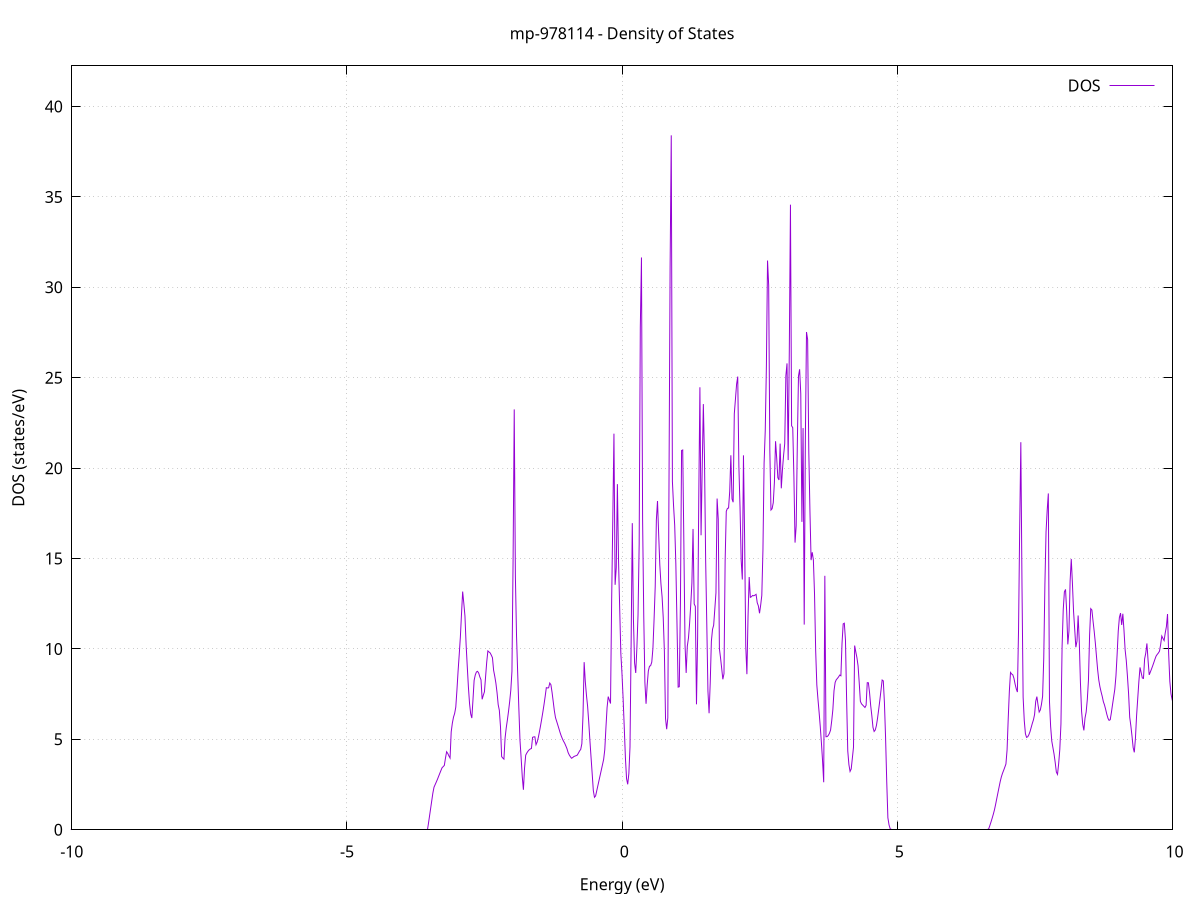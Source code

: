 set title 'mp-978114 - Density of States'
set xlabel 'Energy (eV)'
set ylabel 'DOS (states/eV)'
set grid
set xrange [-10:10]
set yrange [0:42.245]
set xzeroaxis lt -1
set terminal png size 800,600
set output 'mp-978114_dos_gnuplot.png'
plot '-' using 1:2 with lines title 'DOS'
-18.704300 0.000000
-18.683500 0.000000
-18.662600 0.000000
-18.641800 0.000000
-18.621000 0.000000
-18.600200 0.000000
-18.579300 0.000000
-18.558500 0.000000
-18.537700 0.000000
-18.516900 0.000000
-18.496000 0.000000
-18.475200 0.000000
-18.454400 0.000000
-18.433600 0.000000
-18.412700 0.000000
-18.391900 0.000000
-18.371100 0.000000
-18.350300 0.000000
-18.329400 0.000000
-18.308600 0.000000
-18.287800 0.000000
-18.267000 0.000000
-18.246100 0.000000
-18.225300 0.000000
-18.204500 0.000000
-18.183700 0.000000
-18.162800 0.000000
-18.142000 0.000000
-18.121200 0.000000
-18.100400 0.000000
-18.079500 0.000000
-18.058700 0.000000
-18.037900 0.000000
-18.017100 0.000000
-17.996200 0.000000
-17.975400 0.000000
-17.954600 0.000000
-17.933800 0.000000
-17.912900 0.000000
-17.892100 0.000000
-17.871300 0.000000
-17.850500 0.000000
-17.829600 0.000000
-17.808800 0.000000
-17.788000 0.000000
-17.767200 0.000000
-17.746300 0.000000
-17.725500 0.000000
-17.704700 0.000000
-17.683900 0.000000
-17.663000 0.000000
-17.642200 0.000000
-17.621400 0.000000
-17.600600 0.000000
-17.579700 0.000000
-17.558900 0.000000
-17.538100 0.000000
-17.517200 0.000000
-17.496400 0.000000
-17.475600 0.000000
-17.454800 0.000000
-17.433900 0.000000
-17.413100 0.000000
-17.392300 0.000000
-17.371500 0.000000
-17.350600 0.000000
-17.329800 0.000000
-17.309000 0.000000
-17.288200 0.000000
-17.267300 0.000000
-17.246500 0.000000
-17.225700 0.000000
-17.204900 0.000000
-17.184000 0.000000
-17.163200 0.000000
-17.142400 0.000000
-17.121600 0.000000
-17.100700 0.000000
-17.079900 0.000000
-17.059100 0.000000
-17.038300 0.000000
-17.017400 0.000000
-16.996600 0.000000
-16.975800 0.000000
-16.955000 0.000000
-16.934100 0.000000
-16.913300 0.000000
-16.892500 0.000000
-16.871700 0.000000
-16.850800 0.000000
-16.830000 0.000000
-16.809200 0.393900
-16.788400 4.733800
-16.767500 9.922000
-16.746700 14.066400
-16.725900 78.865000
-16.705100 23.081100
-16.684200 32.613800
-16.663400 41.242500
-16.642600 24.025300
-16.621800 0.000000
-16.600900 49.071900
-16.580100 19.322300
-16.559300 15.055100
-16.538500 11.941600
-16.517600 11.370200
-16.496800 11.734000
-16.476000 46.286700
-16.455200 9.627600
-16.434300 8.097700
-16.413500 6.567700
-16.392700 5.411200
-16.371900 5.620400
-16.351000 5.633800
-16.330200 4.617400
-16.309400 3.591700
-16.288600 2.531000
-16.267700 1.470200
-16.246900 0.409400
-16.226100 0.000000
-16.205200 125.026800
-16.184400 37.449300
-16.163600 130.464800
-16.142800 181.017900
-16.121900 5.435500
-16.101100 25.346600
-16.080300 123.324900
-16.059500 213.814900
-16.038600 82.612600
-16.017800 84.034500
-15.997000 26.185900
-15.976200 48.648000
-15.955300 18.072800
-15.934500 64.798500
-15.913700 42.269000
-15.892900 56.877900
-15.872000 47.987000
-15.851200 23.404000
-15.830400 89.347300
-15.809600 43.961400
-15.788700 264.346500
-15.767900 28.680700
-15.747100 127.123400
-15.726300 338.937300
-15.705400 793.105300
-15.684600 0.000000
-15.663800 189.474500
-15.643000 0.000000
-15.622100 1010.851700
-15.601300 0.000000
-15.580500 106.605900
-15.559700 0.000000
-15.538800 0.000000
-15.518000 0.000000
-15.497200 0.000000
-15.476400 0.000000
-15.455500 0.000000
-15.434700 0.000000
-15.413900 0.000000
-15.393100 0.000000
-15.372200 0.000000
-15.351400 0.000000
-15.330600 0.000000
-15.309800 0.000000
-15.288900 0.000000
-15.268100 0.000000
-15.247300 0.000000
-15.226500 0.000000
-15.205600 0.000000
-15.184800 0.000000
-15.164000 0.000000
-15.143200 0.000000
-15.122300 0.000000
-15.101500 0.000000
-15.080700 0.000000
-15.059900 0.000000
-15.039000 0.000000
-15.018200 0.000000
-14.997400 0.000000
-14.976500 0.000000
-14.955700 0.000000
-14.934900 0.000000
-14.914100 0.000000
-14.893200 0.000000
-14.872400 0.000000
-14.851600 0.000000
-14.830800 0.000000
-14.809900 0.000000
-14.789100 0.000000
-14.768300 0.000000
-14.747500 0.000000
-14.726600 0.000000
-14.705800 0.000000
-14.685000 0.000000
-14.664200 0.000000
-14.643300 0.000000
-14.622500 0.000000
-14.601700 0.000000
-14.580900 0.000000
-14.560000 0.000000
-14.539200 0.000000
-14.518400 0.000000
-14.497600 0.000000
-14.476700 0.000000
-14.455900 0.000000
-14.435100 0.000000
-14.414300 0.000000
-14.393400 0.000000
-14.372600 0.000000
-14.351800 0.000000
-14.331000 0.000000
-14.310100 0.000000
-14.289300 0.000000
-14.268500 0.000000
-14.247700 0.000000
-14.226800 0.000000
-14.206000 0.000000
-14.185200 0.000000
-14.164400 0.000000
-14.143500 0.442100
-14.122700 0.887300
-14.101900 1.332500
-14.081100 1.777800
-14.060200 2.223000
-14.039400 2.668200
-14.018600 2.900600
-13.997800 2.833600
-13.976900 2.707700
-13.956100 2.581800
-13.935300 2.456000
-13.914500 2.330100
-13.893600 2.206200
-13.872800 2.278000
-13.852000 2.349700
-13.831200 2.421500
-13.810300 2.493300
-13.789500 2.565100
-13.768700 2.636800
-13.747900 3.061500
-13.727000 3.496200
-13.706200 3.930900
-13.685400 5.921300
-13.664500 6.160500
-13.643700 6.399600
-13.622900 6.793500
-13.602100 8.418400
-13.581200 9.813000
-13.560400 8.270400
-13.539600 7.949800
-13.518800 7.948700
-13.497900 7.031100
-13.477100 6.012800
-13.456300 6.166700
-13.435500 6.514900
-13.414600 6.834600
-13.393800 7.145400
-13.373000 7.456300
-13.352200 7.579300
-13.331300 7.591000
-13.310500 7.602700
-13.289700 9.112800
-13.268900 9.144100
-13.248000 9.207300
-13.227200 13.714500
-13.206400 12.638100
-13.185600 6.324600
-13.164700 6.073500
-13.143900 5.822400
-13.123100 10.177100
-13.102300 9.841800
-13.081400 14.414100
-13.060600 17.591700
-13.039800 19.411900
-13.019000 13.582500
-12.998100 10.471900
-12.977300 7.361300
-12.956500 2.811100
-12.935700 23.813100
-12.914800 17.242400
-12.894000 17.582600
-12.873200 12.148500
-12.852400 28.877200
-12.831500 10.056900
-12.810700 9.086700
-12.789900 8.116600
-12.769100 7.413200
-12.748200 7.063100
-12.727400 6.713100
-12.706600 6.363000
-12.685800 6.438100
-12.664900 6.453800
-12.644100 5.828100
-12.623300 5.341600
-12.602500 5.008600
-12.581600 4.702500
-12.560800 4.529600
-12.540000 4.356500
-12.519200 3.826400
-12.498300 3.288700
-12.477500 2.746700
-12.456700 2.124500
-12.435800 1.502200
-12.415000 10.751300
-12.394200 13.604000
-12.373400 10.599400
-12.352500 10.465600
-12.331700 10.220600
-12.310900 9.990500
-12.290100 9.568700
-12.269200 8.692100
-12.248400 7.815600
-12.227600 6.939100
-12.206800 6.062600
-12.185900 5.207500
-12.165100 3.940100
-12.144300 9.189800
-12.123500 16.632300
-12.102600 25.867000
-12.081800 24.002600
-12.061000 21.789300
-12.040200 22.585300
-12.019300 22.426400
-11.998500 26.365500
-11.977700 40.270100
-11.956900 34.802500
-11.936000 26.377100
-11.915200 0.000000
-11.894400 0.000000
-11.873600 12.914700
-11.852700 26.111500
-11.831900 29.866400
-11.811100 15.617100
-11.790300 18.088300
-11.769400 22.532300
-11.748600 9.940300
-11.727800 8.537600
-11.707000 7.134900
-11.686100 5.732200
-11.665300 4.774800
-11.644500 4.751300
-11.623700 4.702700
-11.602800 4.159100
-11.582000 3.615600
-11.561200 3.032300
-11.540400 2.177900
-11.519500 1.323500
-11.498700 0.469100
-11.477900 0.000000
-11.457100 0.000000
-11.436200 0.000000
-11.415400 0.000000
-11.394600 0.000000
-11.373800 0.000000
-11.352900 0.000000
-11.332100 0.000000
-11.311300 0.000000
-11.290500 0.000000
-11.269600 0.000000
-11.248800 0.000000
-11.228000 0.000000
-11.207200 0.000000
-11.186300 0.000000
-11.165500 0.000000
-11.144700 0.000000
-11.123800 0.000000
-11.103000 0.000000
-11.082200 0.000000
-11.061400 0.000000
-11.040500 0.000000
-11.019700 0.000000
-10.998900 0.000000
-10.978100 0.000000
-10.957200 0.000000
-10.936400 0.000000
-10.915600 0.000000
-10.894800 0.000000
-10.873900 0.000000
-10.853100 0.000000
-10.832300 0.000000
-10.811500 0.000000
-10.790600 0.000000
-10.769800 0.000000
-10.749000 0.000000
-10.728200 0.000000
-10.707300 0.000000
-10.686500 0.000000
-10.665700 0.000000
-10.644900 0.000000
-10.624000 0.000000
-10.603200 0.000000
-10.582400 0.000000
-10.561600 0.000000
-10.540700 0.000000
-10.519900 0.000000
-10.499100 0.000000
-10.478300 0.000000
-10.457400 0.000000
-10.436600 0.000000
-10.415800 0.000000
-10.395000 0.000000
-10.374100 0.000000
-10.353300 0.000000
-10.332500 0.000000
-10.311700 0.000000
-10.290800 0.000000
-10.270000 0.000000
-10.249200 0.000000
-10.228400 0.000000
-10.207500 0.000000
-10.186700 0.000000
-10.165900 0.000000
-10.145100 0.000000
-10.124200 0.000000
-10.103400 0.000000
-10.082600 0.000000
-10.061800 0.000000
-10.040900 0.000000
-10.020100 0.000000
-9.999300 0.000000
-9.978500 0.000000
-9.957600 0.000000
-9.936800 0.000000
-9.916000 0.000000
-9.895100 0.000000
-9.874300 0.000000
-9.853500 0.000000
-9.832700 0.000000
-9.811800 0.000000
-9.791000 0.000000
-9.770200 0.000000
-9.749400 0.000000
-9.728500 0.000000
-9.707700 0.000000
-9.686900 0.000000
-9.666100 0.000000
-9.645200 0.000000
-9.624400 0.000000
-9.603600 0.000000
-9.582800 0.000000
-9.561900 0.000000
-9.541100 0.000000
-9.520300 0.000000
-9.499500 0.000000
-9.478600 0.000000
-9.457800 0.000000
-9.437000 0.000000
-9.416200 0.000000
-9.395300 0.000000
-9.374500 0.000000
-9.353700 0.000000
-9.332900 0.000000
-9.312000 0.000000
-9.291200 0.000000
-9.270400 0.000000
-9.249600 0.000000
-9.228700 0.000000
-9.207900 0.000000
-9.187100 0.000000
-9.166300 0.000000
-9.145400 0.000000
-9.124600 0.000000
-9.103800 0.000000
-9.083000 0.000000
-9.062100 0.000000
-9.041300 0.000000
-9.020500 0.000000
-8.999700 0.000000
-8.978800 0.000000
-8.958000 0.000000
-8.937200 0.000000
-8.916400 0.000000
-8.895500 0.000000
-8.874700 0.000000
-8.853900 0.000000
-8.833100 0.000000
-8.812200 0.000000
-8.791400 0.000000
-8.770600 0.000000
-8.749800 0.000000
-8.728900 0.000000
-8.708100 0.000000
-8.687300 0.000000
-8.666500 0.000000
-8.645600 0.000000
-8.624800 0.000000
-8.604000 0.000000
-8.583100 0.000000
-8.562300 0.000000
-8.541500 0.000000
-8.520700 0.000000
-8.499800 0.000000
-8.479000 0.000000
-8.458200 0.000000
-8.437400 0.000000
-8.416500 0.000000
-8.395700 0.000000
-8.374900 0.000000
-8.354100 0.000000
-8.333200 0.000000
-8.312400 0.000000
-8.291600 0.000000
-8.270800 0.000000
-8.249900 0.000000
-8.229100 0.000000
-8.208300 0.000000
-8.187500 0.000000
-8.166600 0.000000
-8.145800 0.000000
-8.125000 0.000000
-8.104200 0.000000
-8.083300 0.000000
-8.062500 0.000000
-8.041700 0.000000
-8.020900 0.000000
-8.000000 0.000000
-7.979200 0.000000
-7.958400 0.000000
-7.937600 0.000000
-7.916700 0.000000
-7.895900 0.000000
-7.875100 0.000000
-7.854300 0.000000
-7.833400 0.000000
-7.812600 0.000000
-7.791800 0.000000
-7.771000 0.000000
-7.750100 0.000000
-7.729300 0.000000
-7.708500 0.000000
-7.687700 0.000000
-7.666800 0.000000
-7.646000 0.000000
-7.625200 0.000000
-7.604400 0.000000
-7.583500 0.000000
-7.562700 0.000000
-7.541900 0.000000
-7.521100 0.000000
-7.500200 0.000000
-7.479400 0.000000
-7.458600 0.000000
-7.437800 0.000000
-7.416900 0.000000
-7.396100 0.000000
-7.375300 0.000000
-7.354400 0.000000
-7.333600 0.000000
-7.312800 0.000000
-7.292000 0.000000
-7.271100 0.000000
-7.250300 0.000000
-7.229500 0.000000
-7.208700 0.000000
-7.187800 0.000000
-7.167000 0.000000
-7.146200 0.000000
-7.125400 0.000000
-7.104500 0.000000
-7.083700 0.000000
-7.062900 0.000000
-7.042100 0.000000
-7.021200 0.000000
-7.000400 0.000000
-6.979600 0.000000
-6.958800 0.000000
-6.937900 0.000000
-6.917100 0.000000
-6.896300 0.000000
-6.875500 0.000000
-6.854600 0.000000
-6.833800 0.000000
-6.813000 0.000000
-6.792200 0.000000
-6.771300 0.000000
-6.750500 0.000000
-6.729700 0.000000
-6.708900 0.000000
-6.688000 0.000000
-6.667200 0.000000
-6.646400 0.000000
-6.625600 0.000000
-6.604700 0.000000
-6.583900 0.000000
-6.563100 0.000000
-6.542300 0.000000
-6.521400 0.000000
-6.500600 0.000000
-6.479800 0.000000
-6.459000 0.000000
-6.438100 0.000000
-6.417300 0.000000
-6.396500 0.000000
-6.375700 0.000000
-6.354800 0.000000
-6.334000 0.000000
-6.313200 0.000000
-6.292400 0.000000
-6.271500 0.000000
-6.250700 0.000000
-6.229900 0.000000
-6.209100 0.000000
-6.188200 0.000000
-6.167400 0.000000
-6.146600 0.000000
-6.125800 0.000000
-6.104900 0.000000
-6.084100 0.000000
-6.063300 0.000000
-6.042400 0.000000
-6.021600 0.000000
-6.000800 0.000000
-5.980000 0.000000
-5.959100 0.000000
-5.938300 0.000000
-5.917500 0.000000
-5.896700 0.000000
-5.875800 0.000000
-5.855000 0.000000
-5.834200 0.000000
-5.813400 0.000000
-5.792500 0.000000
-5.771700 0.000000
-5.750900 0.000000
-5.730100 0.000000
-5.709200 0.000000
-5.688400 0.000000
-5.667600 0.000000
-5.646800 0.000000
-5.625900 0.000000
-5.605100 0.000000
-5.584300 0.000000
-5.563500 0.000000
-5.542600 0.000000
-5.521800 0.000000
-5.501000 0.000000
-5.480200 0.000000
-5.459300 0.000000
-5.438500 0.000000
-5.417700 0.000000
-5.396900 0.000000
-5.376000 0.000000
-5.355200 0.000000
-5.334400 0.000000
-5.313600 0.000000
-5.292700 0.000000
-5.271900 0.000000
-5.251100 0.000000
-5.230300 0.000000
-5.209400 0.000000
-5.188600 0.000000
-5.167800 0.000000
-5.147000 0.000000
-5.126100 0.000000
-5.105300 0.000000
-5.084500 0.000000
-5.063700 0.000000
-5.042800 0.000000
-5.022000 0.000000
-5.001200 0.000000
-4.980400 0.000000
-4.959500 0.000000
-4.938700 0.000000
-4.917900 0.000000
-4.897100 0.000000
-4.876200 0.000000
-4.855400 0.000000
-4.834600 0.000000
-4.813700 0.000000
-4.792900 0.000000
-4.772100 0.000000
-4.751300 0.000000
-4.730400 0.000000
-4.709600 0.000000
-4.688800 0.000000
-4.668000 0.000000
-4.647100 0.000000
-4.626300 0.000000
-4.605500 0.000000
-4.584700 0.000000
-4.563800 0.000000
-4.543000 0.000000
-4.522200 0.000000
-4.501400 0.000000
-4.480500 0.000000
-4.459700 0.000000
-4.438900 0.000000
-4.418100 0.000000
-4.397200 0.000000
-4.376400 0.000000
-4.355600 0.000000
-4.334800 0.000000
-4.313900 0.000000
-4.293100 0.000000
-4.272300 0.000000
-4.251500 0.000000
-4.230600 0.000000
-4.209800 0.000000
-4.189000 0.000000
-4.168200 0.000000
-4.147300 0.000000
-4.126500 0.000000
-4.105700 0.000000
-4.084900 0.000000
-4.064000 0.000000
-4.043200 0.000000
-4.022400 0.000000
-4.001600 0.000000
-3.980700 0.000000
-3.959900 0.000000
-3.939100 0.000000
-3.918300 0.000000
-3.897400 0.000000
-3.876600 0.000000
-3.855800 0.000000
-3.835000 0.000000
-3.814100 0.000000
-3.793300 0.000000
-3.772500 0.000000
-3.751700 0.000000
-3.730800 0.000000
-3.710000 0.000000
-3.689200 0.000000
-3.668400 0.000000
-3.647500 0.000000
-3.626700 0.000000
-3.605900 0.000000
-3.585100 0.000000
-3.564200 0.000000
-3.543400 0.000000
-3.522600 0.283600
-3.501700 0.719700
-3.480900 1.155600
-3.460100 1.591600
-3.439300 2.027500
-3.418400 2.355500
-3.397600 2.499000
-3.376800 2.642600
-3.356000 2.791000
-3.335100 2.953300
-3.314300 3.113600
-3.293500 3.271800
-3.272700 3.427900
-3.251800 3.492100
-3.231000 3.559900
-3.210200 3.962600
-3.189400 4.316500
-3.168500 4.221800
-3.147700 4.083900
-3.126900 3.966500
-3.106100 5.415800
-3.085200 5.897500
-3.064400 6.226600
-3.043600 6.432000
-3.022800 6.780900
-3.001900 7.722100
-2.981100 8.769400
-2.960300 9.690400
-2.939500 10.656600
-2.918600 11.956600
-2.897800 13.173100
-2.877000 12.528700
-2.856200 11.823700
-2.835300 10.246200
-2.814500 9.045200
-2.793700 7.907000
-2.772900 6.985400
-2.752000 6.405300
-2.731200 6.178300
-2.710400 7.188400
-2.689600 8.261700
-2.668700 8.560400
-2.647900 8.727300
-2.627100 8.761800
-2.606300 8.664100
-2.585400 8.451100
-2.564600 8.291900
-2.543800 7.215200
-2.523000 7.435800
-2.502100 7.631700
-2.481300 8.466800
-2.460500 9.280300
-2.439700 9.890400
-2.418800 9.831900
-2.398000 9.779600
-2.377200 9.656100
-2.356400 9.514100
-2.335500 8.818400
-2.314700 8.491500
-2.293900 8.105700
-2.273000 7.580900
-2.252200 6.917100
-2.231400 6.606100
-2.210600 5.704900
-2.189700 4.047700
-2.168900 3.967100
-2.148100 3.907200
-2.127300 5.066900
-2.106400 5.629300
-2.085600 6.064900
-2.064800 6.543300
-2.044000 7.080200
-2.023100 7.717800
-2.002300 8.762900
-1.981500 14.957600
-1.960700 23.246800
-1.939800 14.002400
-1.919000 10.711100
-1.898200 8.674300
-1.877400 6.755000
-1.856500 4.961800
-1.835700 3.991100
-1.814900 2.940900
-1.794100 2.211900
-1.773200 3.418700
-1.752400 4.126200
-1.731600 4.247600
-1.710800 4.345300
-1.689900 4.419100
-1.669100 4.469000
-1.648300 4.495200
-1.627500 5.112100
-1.606600 5.137600
-1.585800 5.139200
-1.565000 4.704400
-1.544200 4.851700
-1.523300 5.100400
-1.502500 5.422900
-1.481700 5.770300
-1.460900 6.137500
-1.440000 6.524300
-1.419200 6.934200
-1.398400 7.378500
-1.377600 7.858200
-1.356700 7.843000
-1.335900 7.852000
-1.315100 8.115400
-1.294300 8.021300
-1.273400 7.597400
-1.252600 7.096600
-1.231800 6.581100
-1.211000 6.200100
-1.190100 5.999600
-1.169300 5.795500
-1.148500 5.587800
-1.127700 5.376500
-1.106800 5.190900
-1.086000 5.033000
-1.065200 4.898900
-1.044400 4.787500
-1.023500 4.639400
-1.002700 4.485500
-0.981900 4.272700
-0.961000 4.137700
-0.940200 4.038000
-0.919400 3.955300
-0.898600 3.993000
-0.877700 4.049200
-0.856900 4.075900
-0.836100 4.099600
-0.815300 4.129200
-0.794400 4.242300
-0.773600 4.359700
-0.752800 4.441700
-0.732000 4.758500
-0.711100 6.333700
-0.690300 9.269000
-0.669500 8.193300
-0.648700 7.447400
-0.627800 6.839700
-0.607000 5.956700
-0.586200 4.954600
-0.565400 4.025000
-0.544500 3.104600
-0.523700 2.168700
-0.502900 1.796600
-0.482100 1.872200
-0.461200 2.160600
-0.440400 2.448800
-0.419600 2.736900
-0.398800 3.024800
-0.377900 3.312500
-0.357100 3.600000
-0.336300 3.889900
-0.315500 4.431900
-0.294600 5.646000
-0.273800 6.759400
-0.253000 7.364900
-0.232200 7.173500
-0.211300 6.983000
-0.190500 12.719100
-0.169700 17.204400
-0.148900 21.906900
-0.128000 13.547100
-0.107200 14.483800
-0.086400 19.113800
-0.065600 14.886600
-0.044700 12.250000
-0.023900 9.765100
-0.003100 8.638300
0.017700 7.263700
0.038600 5.644000
0.059400 3.979600
0.080200 2.827300
0.101000 2.514500
0.121900 3.109100
0.142700 4.577600
0.163500 10.393200
0.184300 16.958700
0.205200 11.611300
0.226000 9.229100
0.246800 8.673000
0.267600 10.053600
0.288500 11.871600
0.309300 15.783100
0.330100 27.789100
0.351000 31.651200
0.371800 17.119800
0.392600 11.822200
0.413400 8.147100
0.434300 6.966600
0.455100 8.016200
0.475900 8.784000
0.496700 9.044400
0.517600 9.074100
0.538400 9.273100
0.559200 10.035200
0.580000 11.627200
0.600900 13.451500
0.621700 17.129800
0.642500 18.182000
0.663300 16.369400
0.684200 14.659500
0.705000 13.598800
0.725800 12.887000
0.746600 11.730700
0.767500 9.862000
0.788300 6.147600
0.809100 5.559800
0.829900 6.192000
0.850800 18.829900
0.871600 31.106800
0.892400 38.404300
0.913200 19.264900
0.934100 17.926300
0.954900 16.840000
0.975700 14.701200
0.996500 11.403500
1.017400 7.889600
1.038200 7.911200
1.059000 12.544700
1.079800 20.975600
1.100700 21.003600
1.121500 15.824500
1.142300 10.256300
1.163100 8.674400
1.184000 10.153500
1.204800 10.598100
1.225600 11.406100
1.246400 12.436200
1.267300 13.640900
1.288100 16.637700
1.308900 12.488800
1.329700 12.354200
1.350600 6.936300
1.371400 10.645100
1.392200 18.340000
1.413000 24.469600
1.433900 16.285600
1.454700 19.973100
1.475500 23.543700
1.496300 20.524800
1.517200 14.937400
1.538000 11.374900
1.558800 7.681900
1.579700 6.443600
1.600500 8.125500
1.621300 10.423800
1.642100 11.081900
1.663000 11.313700
1.683800 12.203800
1.704600 13.105500
1.725400 18.317400
1.746300 17.177500
1.767100 10.019400
1.787900 9.504200
1.808700 8.926500
1.829600 8.322600
1.850400 8.630500
1.871200 14.861700
1.892000 17.611800
1.912900 17.773000
1.933700 17.792700
1.954500 18.704400
1.975300 20.709000
1.996200 18.298500
2.017000 18.114600
2.037800 23.002500
2.058600 23.810600
2.079500 24.642300
2.100300 25.062400
2.121100 20.094100
2.141900 17.836400
2.162800 14.900800
2.183600 13.839000
2.204400 20.708100
2.225200 16.193400
2.246100 10.157000
2.266900 8.606100
2.287700 11.821900
2.308500 13.976700
2.329400 12.854500
2.350200 12.889900
2.371000 12.959100
2.391800 12.939900
2.412700 12.976100
2.433500 13.020000
2.454300 12.557600
2.475100 12.383500
2.496000 11.972500
2.516800 12.420600
2.537600 12.961700
2.558400 15.482200
2.579300 20.279400
2.600100 22.058700
2.620900 25.616600
2.641700 31.479200
2.662600 30.112500
2.683400 21.002900
2.704200 17.683200
2.725000 17.756300
2.745900 18.088300
2.766700 19.229700
2.787500 21.486300
2.808300 20.544000
2.829200 19.471200
2.850000 19.344900
2.870800 21.354500
2.891700 18.882600
2.912500 19.905100
2.933300 20.698800
2.954100 21.347000
2.975000 25.112000
2.995800 25.791900
3.016600 20.447000
3.037400 26.479100
3.058300 34.569400
3.079100 22.341000
3.099900 22.237500
3.120700 19.537000
3.141600 15.880500
3.162400 16.807400
3.183200 21.360400
3.204000 25.090300
3.224900 25.468100
3.245700 24.112000
3.266500 17.026700
3.287300 22.213300
3.308200 11.348500
3.329000 21.615200
3.349800 27.526500
3.370600 27.105100
3.391500 20.912600
3.412300 17.624000
3.433100 14.911700
3.453900 15.347300
3.474800 14.925100
3.495600 13.031600
3.516400 9.896900
3.537200 8.013800
3.558100 7.216500
3.578900 6.493400
3.599700 5.712300
3.620500 4.820600
3.641400 3.818300
3.662200 2.629400
3.683000 14.046200
3.703800 5.144600
3.724700 5.151800
3.745500 5.214700
3.766300 5.333300
3.787100 5.512700
3.808000 6.026900
3.828800 6.644700
3.849600 7.688700
3.870400 8.150500
3.891300 8.301100
3.912100 8.371500
3.932900 8.456800
3.953700 8.557400
3.974600 8.517100
3.995400 10.315500
4.016200 11.386100
4.037000 11.423100
4.057900 10.486900
4.078700 7.190500
4.099500 4.357500
4.120400 3.601400
4.141200 3.226600
4.162000 3.362600
4.182800 3.955600
4.203700 4.563800
4.224500 10.187000
4.245300 9.842200
4.266100 9.514300
4.287000 9.059400
4.307800 8.125600
4.328600 7.101500
4.349400 6.963800
4.370300 6.897200
4.391100 6.830300
4.411900 6.763100
4.432700 6.882100
4.453600 8.133500
4.474400 8.130800
4.495200 7.591600
4.516000 6.870500
4.536900 6.309100
4.557700 5.662500
4.578500 5.437000
4.599300 5.517800
4.620200 5.764100
4.641000 6.174500
4.661800 6.661400
4.682600 7.171600
4.703500 7.719400
4.724300 8.281900
4.745100 8.234600
4.765900 7.010500
4.786800 5.069900
4.807600 2.662400
4.828400 0.665200
4.849200 0.275200
4.870100 0.054600
4.890900 0.000000
4.911700 0.000000
4.932500 0.000000
4.953400 0.000000
4.974200 0.000000
4.995000 0.000000
5.015800 0.000000
5.036700 0.000000
5.057500 0.000000
5.078300 0.000000
5.099100 0.000000
5.120000 0.000000
5.140800 0.000000
5.161600 0.000000
5.182400 0.000000
5.203300 0.000000
5.224100 0.000000
5.244900 0.000000
5.265700 0.000000
5.286600 0.000000
5.307400 0.000000
5.328200 0.000000
5.349000 0.000000
5.369900 0.000000
5.390700 0.000000
5.411500 0.000000
5.432400 0.000000
5.453200 0.000000
5.474000 0.000000
5.494800 0.000000
5.515700 0.000000
5.536500 0.000000
5.557300 0.000000
5.578100 0.000000
5.599000 0.000000
5.619800 0.000000
5.640600 0.000000
5.661400 0.000000
5.682300 0.000000
5.703100 0.000000
5.723900 0.000000
5.744700 0.000000
5.765600 0.000000
5.786400 0.000000
5.807200 0.000000
5.828000 0.000000
5.848900 0.000000
5.869700 0.000000
5.890500 0.000000
5.911300 0.000000
5.932200 0.000000
5.953000 0.000000
5.973800 0.000000
5.994600 0.000000
6.015500 0.000000
6.036300 0.000000
6.057100 0.000000
6.077900 0.000000
6.098800 0.000000
6.119600 0.000000
6.140400 0.000000
6.161200 0.000000
6.182100 0.000000
6.202900 0.000000
6.223700 0.000000
6.244500 0.000000
6.265400 0.000000
6.286200 0.000000
6.307000 0.000000
6.327800 0.000000
6.348700 0.000000
6.369500 0.000000
6.390300 0.000000
6.411100 0.000000
6.432000 0.000000
6.452800 0.000000
6.473600 0.000000
6.494400 0.000000
6.515300 0.000000
6.536100 0.000000
6.556900 0.000000
6.577700 0.000000
6.598600 0.000000
6.619400 0.000000
6.640200 0.000000
6.661100 0.057000
6.681900 0.240400
6.702700 0.435700
6.723500 0.642900
6.744400 0.862100
6.765200 1.104200
6.786000 1.400600
6.806800 1.723500
6.827700 2.039400
6.848500 2.352500
6.869300 2.664100
6.890100 2.921400
6.911000 3.122000
6.931800 3.285600
6.952600 3.456700
6.973400 3.637100
6.994300 4.418700
7.015100 6.141600
7.035900 7.674400
7.056700 8.701500
7.077600 8.614400
7.098400 8.568200
7.119200 8.374000
7.140000 8.057900
7.160900 7.794800
7.181700 7.616100
7.202500 11.042000
7.223300 16.691800
7.244200 21.433800
7.265000 13.572600
7.285800 7.335700
7.306600 6.033700
7.327500 5.310900
7.348300 5.111400
7.369100 5.142000
7.389900 5.254100
7.410800 5.424400
7.431600 5.649600
7.452400 5.878200
7.473200 6.076700
7.494100 6.374100
7.514900 7.103600
7.535700 7.364300
7.556500 6.903700
7.577400 6.510300
7.598200 6.622200
7.619000 6.933200
7.639800 7.381200
7.660700 9.493200
7.681500 13.560500
7.702300 16.466500
7.723100 17.673600
7.744000 18.599300
7.764800 7.087800
7.785600 5.716500
7.806400 4.906700
7.827300 4.541800
7.848100 4.179800
7.868900 3.716500
7.889700 3.189600
7.910600 3.062200
7.931400 3.651000
7.952200 4.441300
7.973100 5.853800
7.993900 10.135100
8.014700 12.175300
8.035500 13.154000
8.056400 13.292900
8.077200 12.074400
8.098000 10.253500
8.118800 10.995700
8.139700 13.752400
8.160500 14.977900
8.181300 13.653200
8.202100 12.083300
8.223000 11.094600
8.243800 10.096500
8.264600 10.431000
8.285400 11.849600
8.306300 10.392200
8.327100 8.135900
8.347900 6.555900
8.368700 5.843100
8.389600 5.495000
8.410400 6.179000
8.431200 6.510800
8.452000 7.198000
8.472900 8.266100
8.493700 10.764200
8.514500 12.230000
8.535300 12.154500
8.556200 11.544100
8.577000 10.978800
8.597800 10.337300
8.618600 9.592900
8.639500 8.861500
8.660300 8.287600
8.681100 7.913700
8.701900 7.633100
8.722800 7.382400
8.743600 7.084600
8.764400 6.902800
8.785200 6.659000
8.806100 6.392000
8.826900 6.170400
8.847700 6.050800
8.868500 6.087500
8.889400 6.478400
8.910200 6.920300
8.931000 7.343600
8.951800 7.768700
8.972700 8.512400
8.993500 9.680600
9.014300 10.989500
9.035100 11.739700
9.056000 11.984300
9.076800 11.326600
9.097600 11.945700
9.118400 11.036600
9.139300 9.950700
9.160100 9.362400
9.180900 8.510900
9.201800 7.543900
9.222600 6.220100
9.243400 5.746800
9.264200 5.180800
9.285100 4.546300
9.305900 4.282600
9.326700 5.067000
9.347500 6.311200
9.368400 7.262100
9.389200 8.207100
9.410000 8.979100
9.430800 8.690300
9.451700 8.393700
9.472500 8.370400
9.493300 9.447900
9.514100 9.766200
9.535000 10.304000
9.555800 9.379400
9.576600 8.566800
9.597400 8.723800
9.618300 8.888700
9.639100 9.061500
9.659900 9.242000
9.680700 9.430700
9.701600 9.602400
9.722400 9.697100
9.743200 9.775400
9.764000 9.879000
9.784900 10.249100
9.805700 10.714800
9.826500 10.580000
9.847300 10.464000
9.868200 10.886700
9.889000 11.229800
9.909800 11.930100
9.930600 9.716200
9.951500 8.205800
9.972300 7.520400
9.993100 7.202100
10.013900 6.964900
10.034800 6.806700
10.055600 6.697800
10.076400 6.649800
10.097200 6.592200
10.118100 6.468600
10.138900 6.174000
10.159700 5.670900
10.180500 5.103900
10.201400 4.694800
10.222200 4.241200
10.243000 3.740600
10.263800 3.667500
10.284700 4.037200
10.305500 4.668900
10.326300 5.366200
10.347100 6.138500
10.368000 6.989400
10.388800 8.001700
10.409600 9.838300
10.430400 7.907900
10.451300 7.829400
10.472100 7.751800
10.492900 7.607000
10.513800 7.432100
10.534600 7.228200
10.555400 7.209600
10.576200 7.307800
10.597100 7.303100
10.617900 7.250300
10.638700 7.218200
10.659500 7.098800
10.680400 6.699000
10.701200 6.468700
10.722000 6.956600
10.742800 7.259200
10.763700 7.633700
10.784500 8.560800
10.805300 9.715000
10.826100 10.223200
10.847000 10.163100
10.867800 9.647300
10.888600 8.976100
10.909400 7.996700
10.930300 7.232200
10.951100 6.777500
10.971900 6.752800
10.992700 6.874100
11.013600 7.148700
11.034400 7.511900
11.055200 7.694700
11.076000 7.722900
11.096900 8.344400
11.117700 12.595600
11.138500 10.263600
11.159300 9.532800
11.180200 9.504000
11.201000 9.141500
11.221800 9.002500
11.242600 9.385900
11.263500 10.584900
11.284300 10.944700
11.305100 11.283200
11.325900 11.612900
11.346800 10.073900
11.367600 8.513000
11.388400 7.869600
11.409200 8.505700
11.430100 11.651500
11.450900 9.689200
11.471700 9.977500
11.492500 9.331700
11.513400 10.023100
11.534200 10.605900
11.555000 10.651800
11.575800 10.178100
11.596700 9.567600
11.617500 9.441700
11.638300 9.357100
11.659100 9.118800
11.680000 8.750800
11.700800 8.866600
11.721600 8.885000
11.742500 8.912200
11.763300 8.941500
11.784100 8.689400
11.804900 7.150800
11.825800 6.569900
11.846600 6.063800
11.867400 6.328900
11.888200 6.374000
11.909100 6.409100
11.929900 6.485700
11.950700 7.302400
11.971500 9.151900
11.992400 11.250200
12.013200 11.670000
12.034000 11.113800
12.054800 10.223400
12.075700 7.657200
12.096500 5.906300
12.117300 4.046100
12.138100 2.377100
12.159000 1.150100
12.179800 0.752000
12.200600 0.868900
12.221400 1.010100
12.242300 1.175700
12.263100 1.612700
12.283900 2.312300
12.304700 3.352000
12.325600 4.579900
12.346400 5.902300
12.367200 7.443500
12.388000 8.902900
12.408900 10.330800
12.429700 11.758000
12.450500 13.550400
12.471300 16.648900
12.492200 17.424800
12.513000 16.782100
12.533800 15.566300
12.554600 15.796700
12.575500 17.469200
12.596300 19.215400
12.617100 18.648900
12.637900 19.062000
12.658800 18.909300
12.679600 18.167900
12.700400 25.382100
12.721200 17.420600
12.742100 13.025900
12.762900 12.326200
12.783700 11.443500
12.804500 10.497300
12.825400 9.416300
12.846200 8.469400
12.867000 8.374900
12.887800 8.766900
12.908700 11.599300
12.929500 12.097100
12.950300 12.134000
12.971100 12.122300
12.992000 12.075200
13.012800 11.636900
13.033600 10.978500
13.054500 10.229500
13.075300 9.873900
13.096100 9.081900
13.116900 8.466500
13.137800 8.303300
13.158600 8.148900
13.179400 7.851600
13.200200 7.208000
13.221100 6.633600
13.241900 6.165400
13.262700 5.810900
13.283500 5.570500
13.304400 5.466500
13.325200 5.490700
13.346000 5.525500
13.366800 5.574500
13.387700 5.646300
13.408500 5.739600
13.429300 7.810400
13.450100 10.487900
13.471000 11.737400
13.491800 11.890200
13.512600 11.358600
13.533400 10.698300
13.554300 10.258700
13.575100 10.965200
13.595900 11.168400
13.616700 11.028300
13.637600 12.470200
13.658400 12.936100
13.679200 11.543200
13.700000 10.620400
13.720900 10.091200
13.741700 9.401400
13.762500 8.854100
13.783300 8.897700
13.804200 10.603500
13.825000 11.661600
13.845800 12.562500
13.866600 12.764900
13.887500 12.215600
13.908300 11.535200
13.929100 11.079400
13.949900 10.645300
13.970800 10.250100
13.991600 10.204400
14.012400 10.815700
14.033200 11.267700
14.054100 11.742300
14.074900 12.572300
14.095700 13.238300
14.116500 12.520200
14.137400 10.960300
14.158200 11.140800
14.179000 11.229000
14.199800 11.215900
14.220700 11.110400
14.241500 10.541500
14.262300 9.924900
14.283200 11.145500
14.304000 7.380500
14.324800 6.683100
14.345600 6.275000
14.366500 6.684200
14.387300 7.354200
14.408100 7.905800
14.428900 8.416700
14.449800 9.472200
14.470600 10.084900
14.491400 10.917500
14.512200 11.615400
14.533100 11.373400
14.553900 10.753300
14.574700 10.804300
14.595500 11.788200
14.616400 14.294000
14.637200 14.522700
14.658000 14.255300
14.678800 13.410600
14.699700 12.674500
14.720500 12.891300
14.741300 13.708900
14.762100 13.274000
14.783000 12.588200
14.803800 12.625200
14.824600 13.690500
14.845400 9.476200
14.866300 8.672800
14.887100 7.891500
14.907900 7.181000
14.928700 6.883700
14.949600 7.004900
14.970400 7.833900
14.991200 9.055600
15.012000 9.958900
15.032900 10.146700
15.053700 9.818500
15.074500 9.583700
15.095300 8.229600
15.116200 8.171900
15.137000 8.379500
15.157800 8.637100
15.178600 13.564100
15.199500 12.552600
15.220300 13.014900
15.241100 13.046400
15.261900 13.245300
15.282800 13.458400
15.303600 13.583500
15.324400 13.391000
15.345200 13.392000
15.366100 13.167100
15.386900 12.752100
15.407700 12.232300
15.428500 11.543600
15.449400 10.903100
15.470200 9.906000
15.491000 8.906200
15.511800 9.160500
15.532700 9.480600
15.553500 9.791800
15.574300 10.196700
15.595200 11.299900
15.616000 12.177800
15.636800 13.466800
15.657600 17.064900
15.678500 21.559000
15.699300 21.607800
15.720100 16.489200
15.740900 14.764300
15.761800 13.304200
15.782600 12.238800
15.803400 11.395600
15.824200 9.869500
15.845100 9.861400
15.865900 10.044700
15.886700 10.592600
15.907500 12.978100
15.928400 15.670700
15.949200 18.110400
15.970000 19.877500
15.990800 22.891700
16.011700 21.185600
16.032500 16.986900
16.053300 13.979900
16.074100 12.038800
16.095000 11.043700
16.115800 10.905500
16.136600 11.904400
16.157400 13.808600
16.178300 15.731100
16.199100 16.594500
16.219900 16.492700
16.240700 16.821500
16.261600 17.050700
16.282400 15.525200
16.303200 13.138200
16.324000 11.503900
16.344900 11.037000
16.365700 10.700900
16.386500 10.750700
16.407300 10.785800
16.428200 10.885000
16.449000 10.893400
16.469800 10.661500
16.490600 10.770100
16.511500 10.635000
16.532300 10.260700
16.553100 9.897600
16.573900 9.662800
16.594800 9.417900
16.615600 9.586600
16.636400 10.502100
16.657200 11.092800
16.678100 10.954800
16.698900 10.240800
16.719700 9.651500
16.740500 9.603700
16.761400 9.927300
16.782200 11.877600
16.803000 18.881800
16.823800 13.012400
16.844700 12.612600
16.865500 12.974400
16.886300 13.313900
16.907200 13.398200
16.928000 13.091900
16.948800 12.457600
16.969600 11.925800
16.990500 11.301900
17.011300 10.394200
17.032100 8.705500
17.052900 8.429400
17.073800 8.629000
17.094600 8.551200
17.115400 8.425200
17.136200 8.650400
17.157100 9.491600
17.177900 11.088100
17.198700 11.982500
17.219500 12.562200
17.240400 12.790200
17.261200 12.314700
17.282000 11.675900
17.302800 11.068300
17.323700 10.553600
17.344500 10.332100
17.365300 9.596100
17.386100 9.052800
17.407000 8.535100
17.427800 7.951900
17.448600 7.493500
17.469400 8.031700
17.490300 9.012600
17.511100 10.338800
17.531900 11.640500
17.552700 12.868100
17.573600 12.651500
17.594400 11.087200
17.615200 10.320800
17.636000 9.855400
17.656900 9.435400
17.677700 9.085500
17.698500 8.574900
17.719300 7.632300
17.740200 7.500700
17.761000 7.394100
17.781800 7.320500
17.802600 7.322500
17.823500 7.625500
17.844300 8.541100
17.865100 8.910700
17.885900 9.997600
17.906800 10.905100
17.927600 12.539700
17.948400 14.202100
17.969200 15.145000
17.990100 15.522400
18.010900 13.527100
18.031700 11.535600
18.052500 9.777200
18.073400 9.604400
18.094200 9.513300
18.115000 11.165100
18.135900 12.998800
18.156700 13.743900
18.177500 13.575800
18.198300 13.159100
18.219200 13.218400
18.240000 13.414100
18.260800 13.457000
18.281600 13.368800
18.302500 13.290500
18.323300 13.171600
18.344100 13.534200
18.364900 12.136200
18.385800 10.992300
18.406600 10.472300
18.427400 10.868600
18.448200 11.655700
18.469100 12.316800
18.489900 12.029900
18.510700 12.686400
18.531500 12.920100
18.552400 13.344800
18.573200 13.576600
18.594000 13.540600
18.614800 13.338500
18.635700 12.968900
18.656500 12.348400
18.677300 11.463100
18.698100 10.255200
18.719000 9.236100
18.739800 8.659800
18.760600 8.273900
18.781400 7.535900
18.802300 7.160000
18.823100 7.394900
18.843900 7.704700
18.864700 7.865700
18.885600 8.017700
18.906400 8.559400
18.927200 9.772800
18.948000 10.379800
18.968900 10.988900
18.989700 11.523600
19.010500 11.638300
19.031300 11.270500
19.052200 10.982400
19.073000 10.842300
19.093800 10.648800
19.114600 10.557000
19.135500 10.434700
19.156300 10.195600
19.177100 10.265200
19.197900 10.474500
19.218800 10.879100
19.239600 11.543400
19.260400 12.334400
19.281200 13.038800
19.302100 13.745800
19.322900 14.444700
19.343700 14.154900
19.364500 14.145200
19.385400 14.448900
19.406200 12.436600
19.427000 11.815500
19.447900 11.531000
19.468700 11.305900
19.489500 11.180500
19.510300 11.762900
19.531200 12.435600
19.552000 12.617700
19.572800 11.872500
19.593600 12.165800
19.614500 12.403700
19.635300 10.857500
19.656100 9.044400
19.676900 9.164000
19.697800 10.370300
19.718600 17.877600
19.739400 17.804400
19.760200 17.728700
19.781100 14.771200
19.801900 10.808100
19.822700 9.735000
19.843500 9.397300
19.864400 9.404100
19.885200 9.520700
19.906000 9.244300
19.926800 9.065600
19.947700 9.213100
19.968500 9.781000
19.989300 9.774100
20.010100 9.663600
20.031000 8.693900
20.051800 8.702000
20.072600 8.860200
20.093400 10.797800
20.114300 11.546300
20.135100 11.735900
20.155900 12.432800
20.176700 12.643100
20.197600 11.723200
20.218400 10.641000
20.239200 11.548000
20.260000 14.551600
20.280900 13.554600
20.301700 13.685700
20.322500 13.918300
20.343300 13.082500
20.364200 11.096200
20.385000 10.188500
20.405800 10.030200
20.426600 8.690200
20.447500 8.556800
20.468300 8.387700
20.489100 8.183000
20.509900 8.022600
20.530800 8.304900
20.551600 8.488000
20.572400 6.821900
20.593200 5.843600
20.614100 6.481100
20.634900 7.904300
20.655700 9.365000
20.676600 9.953800
20.697400 9.091100
20.718200 8.313600
20.739000 7.376200
20.759900 6.351100
20.780700 5.341900
20.801500 4.877000
20.822300 4.373700
20.843200 4.102300
20.864000 4.092200
20.884800 4.263600
20.905600 4.652100
20.926500 4.230900
20.947300 3.250300
20.968100 2.390700
20.988900 1.580100
21.009800 0.818400
21.030600 0.223800
21.051400 0.001600
21.072200 0.000000
21.093100 0.000000
21.113900 0.000000
21.134700 0.000000
21.155500 0.000000
21.176400 0.000000
21.197200 0.000000
21.218000 0.000000
21.238800 0.000000
21.259700 0.000000
21.280500 0.000000
21.301300 0.000000
21.322100 0.000000
21.343000 0.000000
21.363800 0.000000
21.384600 0.000000
21.405400 0.000000
21.426300 0.000000
21.447100 0.000000
21.467900 0.000000
21.488700 0.000000
21.509600 0.000000
21.530400 0.000000
21.551200 0.000000
21.572000 0.000000
21.592900 0.000000
21.613700 0.000000
21.634500 0.000000
21.655300 0.000000
21.676200 0.000000
21.697000 0.000000
21.717800 0.000000
21.738600 0.000000
21.759500 0.000000
21.780300 0.000000
21.801100 0.000000
21.821900 0.000000
21.842800 0.000000
21.863600 0.000000
21.884400 0.000000
21.905200 0.000000
21.926100 0.000000
21.946900 0.000000
21.967700 0.000000
21.988600 0.000000
22.009400 0.000000
22.030200 0.000000
22.051000 0.000000
22.071900 0.000000
22.092700 0.000000
22.113500 0.000000
22.134300 0.000000
22.155200 0.000000
22.176000 0.000000
22.196800 0.000000
22.217600 0.000000
22.238500 0.000000
22.259300 0.000000
22.280100 0.000000
22.300900 0.000000
22.321800 0.000000
22.342600 0.000000
22.363400 0.000000
22.384200 0.000000
22.405100 0.000000
22.425900 0.000000
22.446700 0.000000
22.467500 0.000000
22.488400 0.000000
22.509200 0.000000
22.530000 0.000000
22.550800 0.000000
22.571700 0.000000
22.592500 0.000000
22.613300 0.000000
22.634100 0.000000
22.655000 0.000000
22.675800 0.000000
22.696600 0.000000
22.717400 0.000000
22.738300 0.000000
22.759100 0.000000
22.779900 0.000000
22.800700 0.000000
22.821600 0.000000
22.842400 0.000000
22.863200 0.000000
22.884000 0.000000
22.904900 0.000000
22.925700 0.000000
22.946500 0.000000
e
